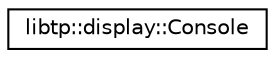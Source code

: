 digraph "Graphical Class Hierarchy"
{
 // LATEX_PDF_SIZE
  edge [fontname="Helvetica",fontsize="10",labelfontname="Helvetica",labelfontsize="10"];
  node [fontname="Helvetica",fontsize="10",shape=record];
  rankdir="LR";
  Node0 [label="libtp::display::Console",height=0.2,width=0.4,color="black", fillcolor="white", style="filled",URL="$df/dfa/classlibtp_1_1display_1_1Console.html",tooltip="Console wrapper class."];
}
